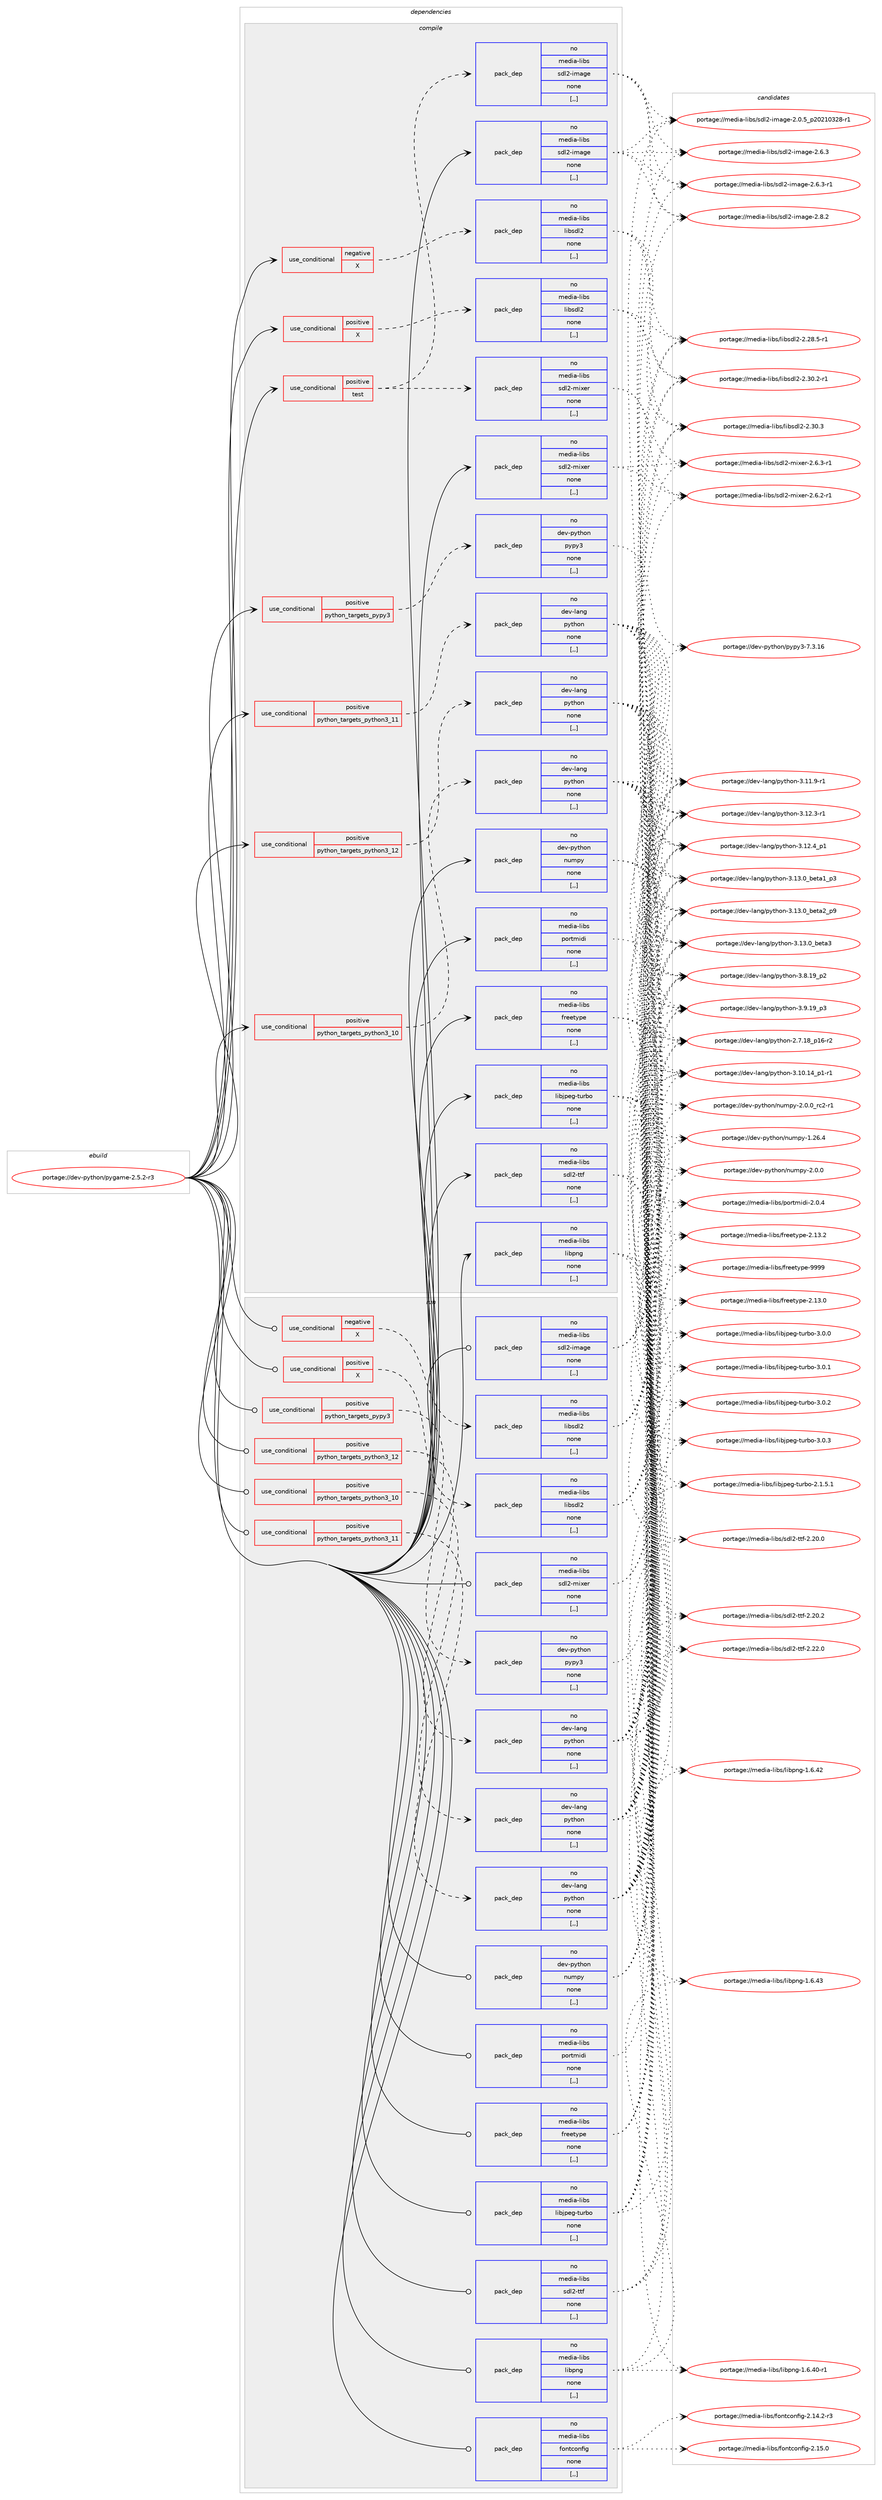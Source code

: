 digraph prolog {

# *************
# Graph options
# *************

newrank=true;
concentrate=true;
compound=true;
graph [rankdir=LR,fontname=Helvetica,fontsize=10,ranksep=1.5];#, ranksep=2.5, nodesep=0.2];
edge  [arrowhead=vee];
node  [fontname=Helvetica,fontsize=10];

# **********
# The ebuild
# **********

subgraph cluster_leftcol {
color=gray;
rank=same;
label=<<i>ebuild</i>>;
id [label="portage://dev-python/pygame-2.5.2-r3", color=red, width=4, href="../dev-python/pygame-2.5.2-r3.svg"];
}

# ****************
# The dependencies
# ****************

subgraph cluster_midcol {
color=gray;
label=<<i>dependencies</i>>;
subgraph cluster_compile {
fillcolor="#eeeeee";
style=filled;
label=<<i>compile</i>>;
subgraph cond35761 {
dependency152730 [label=<<TABLE BORDER="0" CELLBORDER="1" CELLSPACING="0" CELLPADDING="4"><TR><TD ROWSPAN="3" CELLPADDING="10">use_conditional</TD></TR><TR><TD>negative</TD></TR><TR><TD>X</TD></TR></TABLE>>, shape=none, color=red];
subgraph pack115752 {
dependency152731 [label=<<TABLE BORDER="0" CELLBORDER="1" CELLSPACING="0" CELLPADDING="4" WIDTH="220"><TR><TD ROWSPAN="6" CELLPADDING="30">pack_dep</TD></TR><TR><TD WIDTH="110">no</TD></TR><TR><TD>media-libs</TD></TR><TR><TD>libsdl2</TD></TR><TR><TD>none</TD></TR><TR><TD>[,,]</TD></TR></TABLE>>, shape=none, color=blue];
}
dependency152730:e -> dependency152731:w [weight=20,style="dashed",arrowhead="vee"];
}
id:e -> dependency152730:w [weight=20,style="solid",arrowhead="vee"];
subgraph cond35762 {
dependency152732 [label=<<TABLE BORDER="0" CELLBORDER="1" CELLSPACING="0" CELLPADDING="4"><TR><TD ROWSPAN="3" CELLPADDING="10">use_conditional</TD></TR><TR><TD>positive</TD></TR><TR><TD>X</TD></TR></TABLE>>, shape=none, color=red];
subgraph pack115753 {
dependency152733 [label=<<TABLE BORDER="0" CELLBORDER="1" CELLSPACING="0" CELLPADDING="4" WIDTH="220"><TR><TD ROWSPAN="6" CELLPADDING="30">pack_dep</TD></TR><TR><TD WIDTH="110">no</TD></TR><TR><TD>media-libs</TD></TR><TR><TD>libsdl2</TD></TR><TR><TD>none</TD></TR><TR><TD>[,,]</TD></TR></TABLE>>, shape=none, color=blue];
}
dependency152732:e -> dependency152733:w [weight=20,style="dashed",arrowhead="vee"];
}
id:e -> dependency152732:w [weight=20,style="solid",arrowhead="vee"];
subgraph cond35763 {
dependency152734 [label=<<TABLE BORDER="0" CELLBORDER="1" CELLSPACING="0" CELLPADDING="4"><TR><TD ROWSPAN="3" CELLPADDING="10">use_conditional</TD></TR><TR><TD>positive</TD></TR><TR><TD>python_targets_pypy3</TD></TR></TABLE>>, shape=none, color=red];
subgraph pack115754 {
dependency152735 [label=<<TABLE BORDER="0" CELLBORDER="1" CELLSPACING="0" CELLPADDING="4" WIDTH="220"><TR><TD ROWSPAN="6" CELLPADDING="30">pack_dep</TD></TR><TR><TD WIDTH="110">no</TD></TR><TR><TD>dev-python</TD></TR><TR><TD>pypy3</TD></TR><TR><TD>none</TD></TR><TR><TD>[,,]</TD></TR></TABLE>>, shape=none, color=blue];
}
dependency152734:e -> dependency152735:w [weight=20,style="dashed",arrowhead="vee"];
}
id:e -> dependency152734:w [weight=20,style="solid",arrowhead="vee"];
subgraph cond35764 {
dependency152736 [label=<<TABLE BORDER="0" CELLBORDER="1" CELLSPACING="0" CELLPADDING="4"><TR><TD ROWSPAN="3" CELLPADDING="10">use_conditional</TD></TR><TR><TD>positive</TD></TR><TR><TD>python_targets_python3_10</TD></TR></TABLE>>, shape=none, color=red];
subgraph pack115755 {
dependency152737 [label=<<TABLE BORDER="0" CELLBORDER="1" CELLSPACING="0" CELLPADDING="4" WIDTH="220"><TR><TD ROWSPAN="6" CELLPADDING="30">pack_dep</TD></TR><TR><TD WIDTH="110">no</TD></TR><TR><TD>dev-lang</TD></TR><TR><TD>python</TD></TR><TR><TD>none</TD></TR><TR><TD>[,,]</TD></TR></TABLE>>, shape=none, color=blue];
}
dependency152736:e -> dependency152737:w [weight=20,style="dashed",arrowhead="vee"];
}
id:e -> dependency152736:w [weight=20,style="solid",arrowhead="vee"];
subgraph cond35765 {
dependency152738 [label=<<TABLE BORDER="0" CELLBORDER="1" CELLSPACING="0" CELLPADDING="4"><TR><TD ROWSPAN="3" CELLPADDING="10">use_conditional</TD></TR><TR><TD>positive</TD></TR><TR><TD>python_targets_python3_11</TD></TR></TABLE>>, shape=none, color=red];
subgraph pack115756 {
dependency152739 [label=<<TABLE BORDER="0" CELLBORDER="1" CELLSPACING="0" CELLPADDING="4" WIDTH="220"><TR><TD ROWSPAN="6" CELLPADDING="30">pack_dep</TD></TR><TR><TD WIDTH="110">no</TD></TR><TR><TD>dev-lang</TD></TR><TR><TD>python</TD></TR><TR><TD>none</TD></TR><TR><TD>[,,]</TD></TR></TABLE>>, shape=none, color=blue];
}
dependency152738:e -> dependency152739:w [weight=20,style="dashed",arrowhead="vee"];
}
id:e -> dependency152738:w [weight=20,style="solid",arrowhead="vee"];
subgraph cond35766 {
dependency152740 [label=<<TABLE BORDER="0" CELLBORDER="1" CELLSPACING="0" CELLPADDING="4"><TR><TD ROWSPAN="3" CELLPADDING="10">use_conditional</TD></TR><TR><TD>positive</TD></TR><TR><TD>python_targets_python3_12</TD></TR></TABLE>>, shape=none, color=red];
subgraph pack115757 {
dependency152741 [label=<<TABLE BORDER="0" CELLBORDER="1" CELLSPACING="0" CELLPADDING="4" WIDTH="220"><TR><TD ROWSPAN="6" CELLPADDING="30">pack_dep</TD></TR><TR><TD WIDTH="110">no</TD></TR><TR><TD>dev-lang</TD></TR><TR><TD>python</TD></TR><TR><TD>none</TD></TR><TR><TD>[,,]</TD></TR></TABLE>>, shape=none, color=blue];
}
dependency152740:e -> dependency152741:w [weight=20,style="dashed",arrowhead="vee"];
}
id:e -> dependency152740:w [weight=20,style="solid",arrowhead="vee"];
subgraph cond35767 {
dependency152742 [label=<<TABLE BORDER="0" CELLBORDER="1" CELLSPACING="0" CELLPADDING="4"><TR><TD ROWSPAN="3" CELLPADDING="10">use_conditional</TD></TR><TR><TD>positive</TD></TR><TR><TD>test</TD></TR></TABLE>>, shape=none, color=red];
subgraph pack115758 {
dependency152743 [label=<<TABLE BORDER="0" CELLBORDER="1" CELLSPACING="0" CELLPADDING="4" WIDTH="220"><TR><TD ROWSPAN="6" CELLPADDING="30">pack_dep</TD></TR><TR><TD WIDTH="110">no</TD></TR><TR><TD>media-libs</TD></TR><TR><TD>sdl2-image</TD></TR><TR><TD>none</TD></TR><TR><TD>[,,]</TD></TR></TABLE>>, shape=none, color=blue];
}
dependency152742:e -> dependency152743:w [weight=20,style="dashed",arrowhead="vee"];
subgraph pack115759 {
dependency152744 [label=<<TABLE BORDER="0" CELLBORDER="1" CELLSPACING="0" CELLPADDING="4" WIDTH="220"><TR><TD ROWSPAN="6" CELLPADDING="30">pack_dep</TD></TR><TR><TD WIDTH="110">no</TD></TR><TR><TD>media-libs</TD></TR><TR><TD>sdl2-mixer</TD></TR><TR><TD>none</TD></TR><TR><TD>[,,]</TD></TR></TABLE>>, shape=none, color=blue];
}
dependency152742:e -> dependency152744:w [weight=20,style="dashed",arrowhead="vee"];
}
id:e -> dependency152742:w [weight=20,style="solid",arrowhead="vee"];
subgraph pack115760 {
dependency152745 [label=<<TABLE BORDER="0" CELLBORDER="1" CELLSPACING="0" CELLPADDING="4" WIDTH="220"><TR><TD ROWSPAN="6" CELLPADDING="30">pack_dep</TD></TR><TR><TD WIDTH="110">no</TD></TR><TR><TD>dev-python</TD></TR><TR><TD>numpy</TD></TR><TR><TD>none</TD></TR><TR><TD>[,,]</TD></TR></TABLE>>, shape=none, color=blue];
}
id:e -> dependency152745:w [weight=20,style="solid",arrowhead="vee"];
subgraph pack115761 {
dependency152746 [label=<<TABLE BORDER="0" CELLBORDER="1" CELLSPACING="0" CELLPADDING="4" WIDTH="220"><TR><TD ROWSPAN="6" CELLPADDING="30">pack_dep</TD></TR><TR><TD WIDTH="110">no</TD></TR><TR><TD>media-libs</TD></TR><TR><TD>freetype</TD></TR><TR><TD>none</TD></TR><TR><TD>[,,]</TD></TR></TABLE>>, shape=none, color=blue];
}
id:e -> dependency152746:w [weight=20,style="solid",arrowhead="vee"];
subgraph pack115762 {
dependency152747 [label=<<TABLE BORDER="0" CELLBORDER="1" CELLSPACING="0" CELLPADDING="4" WIDTH="220"><TR><TD ROWSPAN="6" CELLPADDING="30">pack_dep</TD></TR><TR><TD WIDTH="110">no</TD></TR><TR><TD>media-libs</TD></TR><TR><TD>libjpeg-turbo</TD></TR><TR><TD>none</TD></TR><TR><TD>[,,]</TD></TR></TABLE>>, shape=none, color=blue];
}
id:e -> dependency152747:w [weight=20,style="solid",arrowhead="vee"];
subgraph pack115763 {
dependency152748 [label=<<TABLE BORDER="0" CELLBORDER="1" CELLSPACING="0" CELLPADDING="4" WIDTH="220"><TR><TD ROWSPAN="6" CELLPADDING="30">pack_dep</TD></TR><TR><TD WIDTH="110">no</TD></TR><TR><TD>media-libs</TD></TR><TR><TD>libpng</TD></TR><TR><TD>none</TD></TR><TR><TD>[,,]</TD></TR></TABLE>>, shape=none, color=blue];
}
id:e -> dependency152748:w [weight=20,style="solid",arrowhead="vee"];
subgraph pack115764 {
dependency152749 [label=<<TABLE BORDER="0" CELLBORDER="1" CELLSPACING="0" CELLPADDING="4" WIDTH="220"><TR><TD ROWSPAN="6" CELLPADDING="30">pack_dep</TD></TR><TR><TD WIDTH="110">no</TD></TR><TR><TD>media-libs</TD></TR><TR><TD>portmidi</TD></TR><TR><TD>none</TD></TR><TR><TD>[,,]</TD></TR></TABLE>>, shape=none, color=blue];
}
id:e -> dependency152749:w [weight=20,style="solid",arrowhead="vee"];
subgraph pack115765 {
dependency152750 [label=<<TABLE BORDER="0" CELLBORDER="1" CELLSPACING="0" CELLPADDING="4" WIDTH="220"><TR><TD ROWSPAN="6" CELLPADDING="30">pack_dep</TD></TR><TR><TD WIDTH="110">no</TD></TR><TR><TD>media-libs</TD></TR><TR><TD>sdl2-image</TD></TR><TR><TD>none</TD></TR><TR><TD>[,,]</TD></TR></TABLE>>, shape=none, color=blue];
}
id:e -> dependency152750:w [weight=20,style="solid",arrowhead="vee"];
subgraph pack115766 {
dependency152751 [label=<<TABLE BORDER="0" CELLBORDER="1" CELLSPACING="0" CELLPADDING="4" WIDTH="220"><TR><TD ROWSPAN="6" CELLPADDING="30">pack_dep</TD></TR><TR><TD WIDTH="110">no</TD></TR><TR><TD>media-libs</TD></TR><TR><TD>sdl2-mixer</TD></TR><TR><TD>none</TD></TR><TR><TD>[,,]</TD></TR></TABLE>>, shape=none, color=blue];
}
id:e -> dependency152751:w [weight=20,style="solid",arrowhead="vee"];
subgraph pack115767 {
dependency152752 [label=<<TABLE BORDER="0" CELLBORDER="1" CELLSPACING="0" CELLPADDING="4" WIDTH="220"><TR><TD ROWSPAN="6" CELLPADDING="30">pack_dep</TD></TR><TR><TD WIDTH="110">no</TD></TR><TR><TD>media-libs</TD></TR><TR><TD>sdl2-ttf</TD></TR><TR><TD>none</TD></TR><TR><TD>[,,]</TD></TR></TABLE>>, shape=none, color=blue];
}
id:e -> dependency152752:w [weight=20,style="solid",arrowhead="vee"];
}
subgraph cluster_compileandrun {
fillcolor="#eeeeee";
style=filled;
label=<<i>compile and run</i>>;
}
subgraph cluster_run {
fillcolor="#eeeeee";
style=filled;
label=<<i>run</i>>;
subgraph cond35768 {
dependency152753 [label=<<TABLE BORDER="0" CELLBORDER="1" CELLSPACING="0" CELLPADDING="4"><TR><TD ROWSPAN="3" CELLPADDING="10">use_conditional</TD></TR><TR><TD>negative</TD></TR><TR><TD>X</TD></TR></TABLE>>, shape=none, color=red];
subgraph pack115768 {
dependency152754 [label=<<TABLE BORDER="0" CELLBORDER="1" CELLSPACING="0" CELLPADDING="4" WIDTH="220"><TR><TD ROWSPAN="6" CELLPADDING="30">pack_dep</TD></TR><TR><TD WIDTH="110">no</TD></TR><TR><TD>media-libs</TD></TR><TR><TD>libsdl2</TD></TR><TR><TD>none</TD></TR><TR><TD>[,,]</TD></TR></TABLE>>, shape=none, color=blue];
}
dependency152753:e -> dependency152754:w [weight=20,style="dashed",arrowhead="vee"];
}
id:e -> dependency152753:w [weight=20,style="solid",arrowhead="odot"];
subgraph cond35769 {
dependency152755 [label=<<TABLE BORDER="0" CELLBORDER="1" CELLSPACING="0" CELLPADDING="4"><TR><TD ROWSPAN="3" CELLPADDING="10">use_conditional</TD></TR><TR><TD>positive</TD></TR><TR><TD>X</TD></TR></TABLE>>, shape=none, color=red];
subgraph pack115769 {
dependency152756 [label=<<TABLE BORDER="0" CELLBORDER="1" CELLSPACING="0" CELLPADDING="4" WIDTH="220"><TR><TD ROWSPAN="6" CELLPADDING="30">pack_dep</TD></TR><TR><TD WIDTH="110">no</TD></TR><TR><TD>media-libs</TD></TR><TR><TD>libsdl2</TD></TR><TR><TD>none</TD></TR><TR><TD>[,,]</TD></TR></TABLE>>, shape=none, color=blue];
}
dependency152755:e -> dependency152756:w [weight=20,style="dashed",arrowhead="vee"];
}
id:e -> dependency152755:w [weight=20,style="solid",arrowhead="odot"];
subgraph cond35770 {
dependency152757 [label=<<TABLE BORDER="0" CELLBORDER="1" CELLSPACING="0" CELLPADDING="4"><TR><TD ROWSPAN="3" CELLPADDING="10">use_conditional</TD></TR><TR><TD>positive</TD></TR><TR><TD>python_targets_pypy3</TD></TR></TABLE>>, shape=none, color=red];
subgraph pack115770 {
dependency152758 [label=<<TABLE BORDER="0" CELLBORDER="1" CELLSPACING="0" CELLPADDING="4" WIDTH="220"><TR><TD ROWSPAN="6" CELLPADDING="30">pack_dep</TD></TR><TR><TD WIDTH="110">no</TD></TR><TR><TD>dev-python</TD></TR><TR><TD>pypy3</TD></TR><TR><TD>none</TD></TR><TR><TD>[,,]</TD></TR></TABLE>>, shape=none, color=blue];
}
dependency152757:e -> dependency152758:w [weight=20,style="dashed",arrowhead="vee"];
}
id:e -> dependency152757:w [weight=20,style="solid",arrowhead="odot"];
subgraph cond35771 {
dependency152759 [label=<<TABLE BORDER="0" CELLBORDER="1" CELLSPACING="0" CELLPADDING="4"><TR><TD ROWSPAN="3" CELLPADDING="10">use_conditional</TD></TR><TR><TD>positive</TD></TR><TR><TD>python_targets_python3_10</TD></TR></TABLE>>, shape=none, color=red];
subgraph pack115771 {
dependency152760 [label=<<TABLE BORDER="0" CELLBORDER="1" CELLSPACING="0" CELLPADDING="4" WIDTH="220"><TR><TD ROWSPAN="6" CELLPADDING="30">pack_dep</TD></TR><TR><TD WIDTH="110">no</TD></TR><TR><TD>dev-lang</TD></TR><TR><TD>python</TD></TR><TR><TD>none</TD></TR><TR><TD>[,,]</TD></TR></TABLE>>, shape=none, color=blue];
}
dependency152759:e -> dependency152760:w [weight=20,style="dashed",arrowhead="vee"];
}
id:e -> dependency152759:w [weight=20,style="solid",arrowhead="odot"];
subgraph cond35772 {
dependency152761 [label=<<TABLE BORDER="0" CELLBORDER="1" CELLSPACING="0" CELLPADDING="4"><TR><TD ROWSPAN="3" CELLPADDING="10">use_conditional</TD></TR><TR><TD>positive</TD></TR><TR><TD>python_targets_python3_11</TD></TR></TABLE>>, shape=none, color=red];
subgraph pack115772 {
dependency152762 [label=<<TABLE BORDER="0" CELLBORDER="1" CELLSPACING="0" CELLPADDING="4" WIDTH="220"><TR><TD ROWSPAN="6" CELLPADDING="30">pack_dep</TD></TR><TR><TD WIDTH="110">no</TD></TR><TR><TD>dev-lang</TD></TR><TR><TD>python</TD></TR><TR><TD>none</TD></TR><TR><TD>[,,]</TD></TR></TABLE>>, shape=none, color=blue];
}
dependency152761:e -> dependency152762:w [weight=20,style="dashed",arrowhead="vee"];
}
id:e -> dependency152761:w [weight=20,style="solid",arrowhead="odot"];
subgraph cond35773 {
dependency152763 [label=<<TABLE BORDER="0" CELLBORDER="1" CELLSPACING="0" CELLPADDING="4"><TR><TD ROWSPAN="3" CELLPADDING="10">use_conditional</TD></TR><TR><TD>positive</TD></TR><TR><TD>python_targets_python3_12</TD></TR></TABLE>>, shape=none, color=red];
subgraph pack115773 {
dependency152764 [label=<<TABLE BORDER="0" CELLBORDER="1" CELLSPACING="0" CELLPADDING="4" WIDTH="220"><TR><TD ROWSPAN="6" CELLPADDING="30">pack_dep</TD></TR><TR><TD WIDTH="110">no</TD></TR><TR><TD>dev-lang</TD></TR><TR><TD>python</TD></TR><TR><TD>none</TD></TR><TR><TD>[,,]</TD></TR></TABLE>>, shape=none, color=blue];
}
dependency152763:e -> dependency152764:w [weight=20,style="dashed",arrowhead="vee"];
}
id:e -> dependency152763:w [weight=20,style="solid",arrowhead="odot"];
subgraph pack115774 {
dependency152765 [label=<<TABLE BORDER="0" CELLBORDER="1" CELLSPACING="0" CELLPADDING="4" WIDTH="220"><TR><TD ROWSPAN="6" CELLPADDING="30">pack_dep</TD></TR><TR><TD WIDTH="110">no</TD></TR><TR><TD>dev-python</TD></TR><TR><TD>numpy</TD></TR><TR><TD>none</TD></TR><TR><TD>[,,]</TD></TR></TABLE>>, shape=none, color=blue];
}
id:e -> dependency152765:w [weight=20,style="solid",arrowhead="odot"];
subgraph pack115775 {
dependency152766 [label=<<TABLE BORDER="0" CELLBORDER="1" CELLSPACING="0" CELLPADDING="4" WIDTH="220"><TR><TD ROWSPAN="6" CELLPADDING="30">pack_dep</TD></TR><TR><TD WIDTH="110">no</TD></TR><TR><TD>media-libs</TD></TR><TR><TD>fontconfig</TD></TR><TR><TD>none</TD></TR><TR><TD>[,,]</TD></TR></TABLE>>, shape=none, color=blue];
}
id:e -> dependency152766:w [weight=20,style="solid",arrowhead="odot"];
subgraph pack115776 {
dependency152767 [label=<<TABLE BORDER="0" CELLBORDER="1" CELLSPACING="0" CELLPADDING="4" WIDTH="220"><TR><TD ROWSPAN="6" CELLPADDING="30">pack_dep</TD></TR><TR><TD WIDTH="110">no</TD></TR><TR><TD>media-libs</TD></TR><TR><TD>freetype</TD></TR><TR><TD>none</TD></TR><TR><TD>[,,]</TD></TR></TABLE>>, shape=none, color=blue];
}
id:e -> dependency152767:w [weight=20,style="solid",arrowhead="odot"];
subgraph pack115777 {
dependency152768 [label=<<TABLE BORDER="0" CELLBORDER="1" CELLSPACING="0" CELLPADDING="4" WIDTH="220"><TR><TD ROWSPAN="6" CELLPADDING="30">pack_dep</TD></TR><TR><TD WIDTH="110">no</TD></TR><TR><TD>media-libs</TD></TR><TR><TD>libjpeg-turbo</TD></TR><TR><TD>none</TD></TR><TR><TD>[,,]</TD></TR></TABLE>>, shape=none, color=blue];
}
id:e -> dependency152768:w [weight=20,style="solid",arrowhead="odot"];
subgraph pack115778 {
dependency152769 [label=<<TABLE BORDER="0" CELLBORDER="1" CELLSPACING="0" CELLPADDING="4" WIDTH="220"><TR><TD ROWSPAN="6" CELLPADDING="30">pack_dep</TD></TR><TR><TD WIDTH="110">no</TD></TR><TR><TD>media-libs</TD></TR><TR><TD>libpng</TD></TR><TR><TD>none</TD></TR><TR><TD>[,,]</TD></TR></TABLE>>, shape=none, color=blue];
}
id:e -> dependency152769:w [weight=20,style="solid",arrowhead="odot"];
subgraph pack115779 {
dependency152770 [label=<<TABLE BORDER="0" CELLBORDER="1" CELLSPACING="0" CELLPADDING="4" WIDTH="220"><TR><TD ROWSPAN="6" CELLPADDING="30">pack_dep</TD></TR><TR><TD WIDTH="110">no</TD></TR><TR><TD>media-libs</TD></TR><TR><TD>portmidi</TD></TR><TR><TD>none</TD></TR><TR><TD>[,,]</TD></TR></TABLE>>, shape=none, color=blue];
}
id:e -> dependency152770:w [weight=20,style="solid",arrowhead="odot"];
subgraph pack115780 {
dependency152771 [label=<<TABLE BORDER="0" CELLBORDER="1" CELLSPACING="0" CELLPADDING="4" WIDTH="220"><TR><TD ROWSPAN="6" CELLPADDING="30">pack_dep</TD></TR><TR><TD WIDTH="110">no</TD></TR><TR><TD>media-libs</TD></TR><TR><TD>sdl2-image</TD></TR><TR><TD>none</TD></TR><TR><TD>[,,]</TD></TR></TABLE>>, shape=none, color=blue];
}
id:e -> dependency152771:w [weight=20,style="solid",arrowhead="odot"];
subgraph pack115781 {
dependency152772 [label=<<TABLE BORDER="0" CELLBORDER="1" CELLSPACING="0" CELLPADDING="4" WIDTH="220"><TR><TD ROWSPAN="6" CELLPADDING="30">pack_dep</TD></TR><TR><TD WIDTH="110">no</TD></TR><TR><TD>media-libs</TD></TR><TR><TD>sdl2-mixer</TD></TR><TR><TD>none</TD></TR><TR><TD>[,,]</TD></TR></TABLE>>, shape=none, color=blue];
}
id:e -> dependency152772:w [weight=20,style="solid",arrowhead="odot"];
subgraph pack115782 {
dependency152773 [label=<<TABLE BORDER="0" CELLBORDER="1" CELLSPACING="0" CELLPADDING="4" WIDTH="220"><TR><TD ROWSPAN="6" CELLPADDING="30">pack_dep</TD></TR><TR><TD WIDTH="110">no</TD></TR><TR><TD>media-libs</TD></TR><TR><TD>sdl2-ttf</TD></TR><TR><TD>none</TD></TR><TR><TD>[,,]</TD></TR></TABLE>>, shape=none, color=blue];
}
id:e -> dependency152773:w [weight=20,style="solid",arrowhead="odot"];
}
}

# **************
# The candidates
# **************

subgraph cluster_choices {
rank=same;
color=gray;
label=<<i>candidates</i>>;

subgraph choice115752 {
color=black;
nodesep=1;
choice109101100105974510810598115471081059811510010850455046505646534511449 [label="portage://media-libs/libsdl2-2.28.5-r1", color=red, width=4,href="../media-libs/libsdl2-2.28.5-r1.svg"];
choice109101100105974510810598115471081059811510010850455046514846504511449 [label="portage://media-libs/libsdl2-2.30.2-r1", color=red, width=4,href="../media-libs/libsdl2-2.30.2-r1.svg"];
choice10910110010597451081059811547108105981151001085045504651484651 [label="portage://media-libs/libsdl2-2.30.3", color=red, width=4,href="../media-libs/libsdl2-2.30.3.svg"];
dependency152731:e -> choice109101100105974510810598115471081059811510010850455046505646534511449:w [style=dotted,weight="100"];
dependency152731:e -> choice109101100105974510810598115471081059811510010850455046514846504511449:w [style=dotted,weight="100"];
dependency152731:e -> choice10910110010597451081059811547108105981151001085045504651484651:w [style=dotted,weight="100"];
}
subgraph choice115753 {
color=black;
nodesep=1;
choice109101100105974510810598115471081059811510010850455046505646534511449 [label="portage://media-libs/libsdl2-2.28.5-r1", color=red, width=4,href="../media-libs/libsdl2-2.28.5-r1.svg"];
choice109101100105974510810598115471081059811510010850455046514846504511449 [label="portage://media-libs/libsdl2-2.30.2-r1", color=red, width=4,href="../media-libs/libsdl2-2.30.2-r1.svg"];
choice10910110010597451081059811547108105981151001085045504651484651 [label="portage://media-libs/libsdl2-2.30.3", color=red, width=4,href="../media-libs/libsdl2-2.30.3.svg"];
dependency152733:e -> choice109101100105974510810598115471081059811510010850455046505646534511449:w [style=dotted,weight="100"];
dependency152733:e -> choice109101100105974510810598115471081059811510010850455046514846504511449:w [style=dotted,weight="100"];
dependency152733:e -> choice10910110010597451081059811547108105981151001085045504651484651:w [style=dotted,weight="100"];
}
subgraph choice115754 {
color=black;
nodesep=1;
choice10010111845112121116104111110471121211121215145554651464954 [label="portage://dev-python/pypy3-7.3.16", color=red, width=4,href="../dev-python/pypy3-7.3.16.svg"];
dependency152735:e -> choice10010111845112121116104111110471121211121215145554651464954:w [style=dotted,weight="100"];
}
subgraph choice115755 {
color=black;
nodesep=1;
choice100101118451089711010347112121116104111110455046554649569511249544511450 [label="portage://dev-lang/python-2.7.18_p16-r2", color=red, width=4,href="../dev-lang/python-2.7.18_p16-r2.svg"];
choice100101118451089711010347112121116104111110455146494846495295112494511449 [label="portage://dev-lang/python-3.10.14_p1-r1", color=red, width=4,href="../dev-lang/python-3.10.14_p1-r1.svg"];
choice100101118451089711010347112121116104111110455146494946574511449 [label="portage://dev-lang/python-3.11.9-r1", color=red, width=4,href="../dev-lang/python-3.11.9-r1.svg"];
choice100101118451089711010347112121116104111110455146495046514511449 [label="portage://dev-lang/python-3.12.3-r1", color=red, width=4,href="../dev-lang/python-3.12.3-r1.svg"];
choice100101118451089711010347112121116104111110455146495046529511249 [label="portage://dev-lang/python-3.12.4_p1", color=red, width=4,href="../dev-lang/python-3.12.4_p1.svg"];
choice10010111845108971101034711212111610411111045514649514648959810111697499511251 [label="portage://dev-lang/python-3.13.0_beta1_p3", color=red, width=4,href="../dev-lang/python-3.13.0_beta1_p3.svg"];
choice10010111845108971101034711212111610411111045514649514648959810111697509511257 [label="portage://dev-lang/python-3.13.0_beta2_p9", color=red, width=4,href="../dev-lang/python-3.13.0_beta2_p9.svg"];
choice1001011184510897110103471121211161041111104551464951464895981011169751 [label="portage://dev-lang/python-3.13.0_beta3", color=red, width=4,href="../dev-lang/python-3.13.0_beta3.svg"];
choice100101118451089711010347112121116104111110455146564649579511250 [label="portage://dev-lang/python-3.8.19_p2", color=red, width=4,href="../dev-lang/python-3.8.19_p2.svg"];
choice100101118451089711010347112121116104111110455146574649579511251 [label="portage://dev-lang/python-3.9.19_p3", color=red, width=4,href="../dev-lang/python-3.9.19_p3.svg"];
dependency152737:e -> choice100101118451089711010347112121116104111110455046554649569511249544511450:w [style=dotted,weight="100"];
dependency152737:e -> choice100101118451089711010347112121116104111110455146494846495295112494511449:w [style=dotted,weight="100"];
dependency152737:e -> choice100101118451089711010347112121116104111110455146494946574511449:w [style=dotted,weight="100"];
dependency152737:e -> choice100101118451089711010347112121116104111110455146495046514511449:w [style=dotted,weight="100"];
dependency152737:e -> choice100101118451089711010347112121116104111110455146495046529511249:w [style=dotted,weight="100"];
dependency152737:e -> choice10010111845108971101034711212111610411111045514649514648959810111697499511251:w [style=dotted,weight="100"];
dependency152737:e -> choice10010111845108971101034711212111610411111045514649514648959810111697509511257:w [style=dotted,weight="100"];
dependency152737:e -> choice1001011184510897110103471121211161041111104551464951464895981011169751:w [style=dotted,weight="100"];
dependency152737:e -> choice100101118451089711010347112121116104111110455146564649579511250:w [style=dotted,weight="100"];
dependency152737:e -> choice100101118451089711010347112121116104111110455146574649579511251:w [style=dotted,weight="100"];
}
subgraph choice115756 {
color=black;
nodesep=1;
choice100101118451089711010347112121116104111110455046554649569511249544511450 [label="portage://dev-lang/python-2.7.18_p16-r2", color=red, width=4,href="../dev-lang/python-2.7.18_p16-r2.svg"];
choice100101118451089711010347112121116104111110455146494846495295112494511449 [label="portage://dev-lang/python-3.10.14_p1-r1", color=red, width=4,href="../dev-lang/python-3.10.14_p1-r1.svg"];
choice100101118451089711010347112121116104111110455146494946574511449 [label="portage://dev-lang/python-3.11.9-r1", color=red, width=4,href="../dev-lang/python-3.11.9-r1.svg"];
choice100101118451089711010347112121116104111110455146495046514511449 [label="portage://dev-lang/python-3.12.3-r1", color=red, width=4,href="../dev-lang/python-3.12.3-r1.svg"];
choice100101118451089711010347112121116104111110455146495046529511249 [label="portage://dev-lang/python-3.12.4_p1", color=red, width=4,href="../dev-lang/python-3.12.4_p1.svg"];
choice10010111845108971101034711212111610411111045514649514648959810111697499511251 [label="portage://dev-lang/python-3.13.0_beta1_p3", color=red, width=4,href="../dev-lang/python-3.13.0_beta1_p3.svg"];
choice10010111845108971101034711212111610411111045514649514648959810111697509511257 [label="portage://dev-lang/python-3.13.0_beta2_p9", color=red, width=4,href="../dev-lang/python-3.13.0_beta2_p9.svg"];
choice1001011184510897110103471121211161041111104551464951464895981011169751 [label="portage://dev-lang/python-3.13.0_beta3", color=red, width=4,href="../dev-lang/python-3.13.0_beta3.svg"];
choice100101118451089711010347112121116104111110455146564649579511250 [label="portage://dev-lang/python-3.8.19_p2", color=red, width=4,href="../dev-lang/python-3.8.19_p2.svg"];
choice100101118451089711010347112121116104111110455146574649579511251 [label="portage://dev-lang/python-3.9.19_p3", color=red, width=4,href="../dev-lang/python-3.9.19_p3.svg"];
dependency152739:e -> choice100101118451089711010347112121116104111110455046554649569511249544511450:w [style=dotted,weight="100"];
dependency152739:e -> choice100101118451089711010347112121116104111110455146494846495295112494511449:w [style=dotted,weight="100"];
dependency152739:e -> choice100101118451089711010347112121116104111110455146494946574511449:w [style=dotted,weight="100"];
dependency152739:e -> choice100101118451089711010347112121116104111110455146495046514511449:w [style=dotted,weight="100"];
dependency152739:e -> choice100101118451089711010347112121116104111110455146495046529511249:w [style=dotted,weight="100"];
dependency152739:e -> choice10010111845108971101034711212111610411111045514649514648959810111697499511251:w [style=dotted,weight="100"];
dependency152739:e -> choice10010111845108971101034711212111610411111045514649514648959810111697509511257:w [style=dotted,weight="100"];
dependency152739:e -> choice1001011184510897110103471121211161041111104551464951464895981011169751:w [style=dotted,weight="100"];
dependency152739:e -> choice100101118451089711010347112121116104111110455146564649579511250:w [style=dotted,weight="100"];
dependency152739:e -> choice100101118451089711010347112121116104111110455146574649579511251:w [style=dotted,weight="100"];
}
subgraph choice115757 {
color=black;
nodesep=1;
choice100101118451089711010347112121116104111110455046554649569511249544511450 [label="portage://dev-lang/python-2.7.18_p16-r2", color=red, width=4,href="../dev-lang/python-2.7.18_p16-r2.svg"];
choice100101118451089711010347112121116104111110455146494846495295112494511449 [label="portage://dev-lang/python-3.10.14_p1-r1", color=red, width=4,href="../dev-lang/python-3.10.14_p1-r1.svg"];
choice100101118451089711010347112121116104111110455146494946574511449 [label="portage://dev-lang/python-3.11.9-r1", color=red, width=4,href="../dev-lang/python-3.11.9-r1.svg"];
choice100101118451089711010347112121116104111110455146495046514511449 [label="portage://dev-lang/python-3.12.3-r1", color=red, width=4,href="../dev-lang/python-3.12.3-r1.svg"];
choice100101118451089711010347112121116104111110455146495046529511249 [label="portage://dev-lang/python-3.12.4_p1", color=red, width=4,href="../dev-lang/python-3.12.4_p1.svg"];
choice10010111845108971101034711212111610411111045514649514648959810111697499511251 [label="portage://dev-lang/python-3.13.0_beta1_p3", color=red, width=4,href="../dev-lang/python-3.13.0_beta1_p3.svg"];
choice10010111845108971101034711212111610411111045514649514648959810111697509511257 [label="portage://dev-lang/python-3.13.0_beta2_p9", color=red, width=4,href="../dev-lang/python-3.13.0_beta2_p9.svg"];
choice1001011184510897110103471121211161041111104551464951464895981011169751 [label="portage://dev-lang/python-3.13.0_beta3", color=red, width=4,href="../dev-lang/python-3.13.0_beta3.svg"];
choice100101118451089711010347112121116104111110455146564649579511250 [label="portage://dev-lang/python-3.8.19_p2", color=red, width=4,href="../dev-lang/python-3.8.19_p2.svg"];
choice100101118451089711010347112121116104111110455146574649579511251 [label="portage://dev-lang/python-3.9.19_p3", color=red, width=4,href="../dev-lang/python-3.9.19_p3.svg"];
dependency152741:e -> choice100101118451089711010347112121116104111110455046554649569511249544511450:w [style=dotted,weight="100"];
dependency152741:e -> choice100101118451089711010347112121116104111110455146494846495295112494511449:w [style=dotted,weight="100"];
dependency152741:e -> choice100101118451089711010347112121116104111110455146494946574511449:w [style=dotted,weight="100"];
dependency152741:e -> choice100101118451089711010347112121116104111110455146495046514511449:w [style=dotted,weight="100"];
dependency152741:e -> choice100101118451089711010347112121116104111110455146495046529511249:w [style=dotted,weight="100"];
dependency152741:e -> choice10010111845108971101034711212111610411111045514649514648959810111697499511251:w [style=dotted,weight="100"];
dependency152741:e -> choice10010111845108971101034711212111610411111045514649514648959810111697509511257:w [style=dotted,weight="100"];
dependency152741:e -> choice1001011184510897110103471121211161041111104551464951464895981011169751:w [style=dotted,weight="100"];
dependency152741:e -> choice100101118451089711010347112121116104111110455146564649579511250:w [style=dotted,weight="100"];
dependency152741:e -> choice100101118451089711010347112121116104111110455146574649579511251:w [style=dotted,weight="100"];
}
subgraph choice115758 {
color=black;
nodesep=1;
choice109101100105974510810598115471151001085045105109971031014550464846539511250485049485150564511449 [label="portage://media-libs/sdl2-image-2.0.5_p20210328-r1", color=red, width=4,href="../media-libs/sdl2-image-2.0.5_p20210328-r1.svg"];
choice10910110010597451081059811547115100108504510510997103101455046544651 [label="portage://media-libs/sdl2-image-2.6.3", color=red, width=4,href="../media-libs/sdl2-image-2.6.3.svg"];
choice109101100105974510810598115471151001085045105109971031014550465446514511449 [label="portage://media-libs/sdl2-image-2.6.3-r1", color=red, width=4,href="../media-libs/sdl2-image-2.6.3-r1.svg"];
choice10910110010597451081059811547115100108504510510997103101455046564650 [label="portage://media-libs/sdl2-image-2.8.2", color=red, width=4,href="../media-libs/sdl2-image-2.8.2.svg"];
dependency152743:e -> choice109101100105974510810598115471151001085045105109971031014550464846539511250485049485150564511449:w [style=dotted,weight="100"];
dependency152743:e -> choice10910110010597451081059811547115100108504510510997103101455046544651:w [style=dotted,weight="100"];
dependency152743:e -> choice109101100105974510810598115471151001085045105109971031014550465446514511449:w [style=dotted,weight="100"];
dependency152743:e -> choice10910110010597451081059811547115100108504510510997103101455046564650:w [style=dotted,weight="100"];
}
subgraph choice115759 {
color=black;
nodesep=1;
choice1091011001059745108105981154711510010850451091051201011144550465446504511449 [label="portage://media-libs/sdl2-mixer-2.6.2-r1", color=red, width=4,href="../media-libs/sdl2-mixer-2.6.2-r1.svg"];
choice1091011001059745108105981154711510010850451091051201011144550465446514511449 [label="portage://media-libs/sdl2-mixer-2.6.3-r1", color=red, width=4,href="../media-libs/sdl2-mixer-2.6.3-r1.svg"];
dependency152744:e -> choice1091011001059745108105981154711510010850451091051201011144550465446504511449:w [style=dotted,weight="100"];
dependency152744:e -> choice1091011001059745108105981154711510010850451091051201011144550465446514511449:w [style=dotted,weight="100"];
}
subgraph choice115760 {
color=black;
nodesep=1;
choice100101118451121211161041111104711011710911212145494650544652 [label="portage://dev-python/numpy-1.26.4", color=red, width=4,href="../dev-python/numpy-1.26.4.svg"];
choice1001011184511212111610411111047110117109112121455046484648 [label="portage://dev-python/numpy-2.0.0", color=red, width=4,href="../dev-python/numpy-2.0.0.svg"];
choice10010111845112121116104111110471101171091121214550464846489511499504511449 [label="portage://dev-python/numpy-2.0.0_rc2-r1", color=red, width=4,href="../dev-python/numpy-2.0.0_rc2-r1.svg"];
dependency152745:e -> choice100101118451121211161041111104711011710911212145494650544652:w [style=dotted,weight="100"];
dependency152745:e -> choice1001011184511212111610411111047110117109112121455046484648:w [style=dotted,weight="100"];
dependency152745:e -> choice10010111845112121116104111110471101171091121214550464846489511499504511449:w [style=dotted,weight="100"];
}
subgraph choice115761 {
color=black;
nodesep=1;
choice1091011001059745108105981154710211410110111612111210145504649514648 [label="portage://media-libs/freetype-2.13.0", color=red, width=4,href="../media-libs/freetype-2.13.0.svg"];
choice1091011001059745108105981154710211410110111612111210145504649514650 [label="portage://media-libs/freetype-2.13.2", color=red, width=4,href="../media-libs/freetype-2.13.2.svg"];
choice109101100105974510810598115471021141011011161211121014557575757 [label="portage://media-libs/freetype-9999", color=red, width=4,href="../media-libs/freetype-9999.svg"];
dependency152746:e -> choice1091011001059745108105981154710211410110111612111210145504649514648:w [style=dotted,weight="100"];
dependency152746:e -> choice1091011001059745108105981154710211410110111612111210145504649514650:w [style=dotted,weight="100"];
dependency152746:e -> choice109101100105974510810598115471021141011011161211121014557575757:w [style=dotted,weight="100"];
}
subgraph choice115762 {
color=black;
nodesep=1;
choice109101100105974510810598115471081059810611210110345116117114981114550464946534649 [label="portage://media-libs/libjpeg-turbo-2.1.5.1", color=red, width=4,href="../media-libs/libjpeg-turbo-2.1.5.1.svg"];
choice10910110010597451081059811547108105981061121011034511611711498111455146484648 [label="portage://media-libs/libjpeg-turbo-3.0.0", color=red, width=4,href="../media-libs/libjpeg-turbo-3.0.0.svg"];
choice10910110010597451081059811547108105981061121011034511611711498111455146484649 [label="portage://media-libs/libjpeg-turbo-3.0.1", color=red, width=4,href="../media-libs/libjpeg-turbo-3.0.1.svg"];
choice10910110010597451081059811547108105981061121011034511611711498111455146484650 [label="portage://media-libs/libjpeg-turbo-3.0.2", color=red, width=4,href="../media-libs/libjpeg-turbo-3.0.2.svg"];
choice10910110010597451081059811547108105981061121011034511611711498111455146484651 [label="portage://media-libs/libjpeg-turbo-3.0.3", color=red, width=4,href="../media-libs/libjpeg-turbo-3.0.3.svg"];
dependency152747:e -> choice109101100105974510810598115471081059810611210110345116117114981114550464946534649:w [style=dotted,weight="100"];
dependency152747:e -> choice10910110010597451081059811547108105981061121011034511611711498111455146484648:w [style=dotted,weight="100"];
dependency152747:e -> choice10910110010597451081059811547108105981061121011034511611711498111455146484649:w [style=dotted,weight="100"];
dependency152747:e -> choice10910110010597451081059811547108105981061121011034511611711498111455146484650:w [style=dotted,weight="100"];
dependency152747:e -> choice10910110010597451081059811547108105981061121011034511611711498111455146484651:w [style=dotted,weight="100"];
}
subgraph choice115763 {
color=black;
nodesep=1;
choice1091011001059745108105981154710810598112110103454946544652484511449 [label="portage://media-libs/libpng-1.6.40-r1", color=red, width=4,href="../media-libs/libpng-1.6.40-r1.svg"];
choice109101100105974510810598115471081059811211010345494654465250 [label="portage://media-libs/libpng-1.6.42", color=red, width=4,href="../media-libs/libpng-1.6.42.svg"];
choice109101100105974510810598115471081059811211010345494654465251 [label="portage://media-libs/libpng-1.6.43", color=red, width=4,href="../media-libs/libpng-1.6.43.svg"];
dependency152748:e -> choice1091011001059745108105981154710810598112110103454946544652484511449:w [style=dotted,weight="100"];
dependency152748:e -> choice109101100105974510810598115471081059811211010345494654465250:w [style=dotted,weight="100"];
dependency152748:e -> choice109101100105974510810598115471081059811211010345494654465251:w [style=dotted,weight="100"];
}
subgraph choice115764 {
color=black;
nodesep=1;
choice10910110010597451081059811547112111114116109105100105455046484652 [label="portage://media-libs/portmidi-2.0.4", color=red, width=4,href="../media-libs/portmidi-2.0.4.svg"];
dependency152749:e -> choice10910110010597451081059811547112111114116109105100105455046484652:w [style=dotted,weight="100"];
}
subgraph choice115765 {
color=black;
nodesep=1;
choice109101100105974510810598115471151001085045105109971031014550464846539511250485049485150564511449 [label="portage://media-libs/sdl2-image-2.0.5_p20210328-r1", color=red, width=4,href="../media-libs/sdl2-image-2.0.5_p20210328-r1.svg"];
choice10910110010597451081059811547115100108504510510997103101455046544651 [label="portage://media-libs/sdl2-image-2.6.3", color=red, width=4,href="../media-libs/sdl2-image-2.6.3.svg"];
choice109101100105974510810598115471151001085045105109971031014550465446514511449 [label="portage://media-libs/sdl2-image-2.6.3-r1", color=red, width=4,href="../media-libs/sdl2-image-2.6.3-r1.svg"];
choice10910110010597451081059811547115100108504510510997103101455046564650 [label="portage://media-libs/sdl2-image-2.8.2", color=red, width=4,href="../media-libs/sdl2-image-2.8.2.svg"];
dependency152750:e -> choice109101100105974510810598115471151001085045105109971031014550464846539511250485049485150564511449:w [style=dotted,weight="100"];
dependency152750:e -> choice10910110010597451081059811547115100108504510510997103101455046544651:w [style=dotted,weight="100"];
dependency152750:e -> choice109101100105974510810598115471151001085045105109971031014550465446514511449:w [style=dotted,weight="100"];
dependency152750:e -> choice10910110010597451081059811547115100108504510510997103101455046564650:w [style=dotted,weight="100"];
}
subgraph choice115766 {
color=black;
nodesep=1;
choice1091011001059745108105981154711510010850451091051201011144550465446504511449 [label="portage://media-libs/sdl2-mixer-2.6.2-r1", color=red, width=4,href="../media-libs/sdl2-mixer-2.6.2-r1.svg"];
choice1091011001059745108105981154711510010850451091051201011144550465446514511449 [label="portage://media-libs/sdl2-mixer-2.6.3-r1", color=red, width=4,href="../media-libs/sdl2-mixer-2.6.3-r1.svg"];
dependency152751:e -> choice1091011001059745108105981154711510010850451091051201011144550465446504511449:w [style=dotted,weight="100"];
dependency152751:e -> choice1091011001059745108105981154711510010850451091051201011144550465446514511449:w [style=dotted,weight="100"];
}
subgraph choice115767 {
color=black;
nodesep=1;
choice10910110010597451081059811547115100108504511611610245504650484648 [label="portage://media-libs/sdl2-ttf-2.20.0", color=red, width=4,href="../media-libs/sdl2-ttf-2.20.0.svg"];
choice10910110010597451081059811547115100108504511611610245504650484650 [label="portage://media-libs/sdl2-ttf-2.20.2", color=red, width=4,href="../media-libs/sdl2-ttf-2.20.2.svg"];
choice10910110010597451081059811547115100108504511611610245504650504648 [label="portage://media-libs/sdl2-ttf-2.22.0", color=red, width=4,href="../media-libs/sdl2-ttf-2.22.0.svg"];
dependency152752:e -> choice10910110010597451081059811547115100108504511611610245504650484648:w [style=dotted,weight="100"];
dependency152752:e -> choice10910110010597451081059811547115100108504511611610245504650484650:w [style=dotted,weight="100"];
dependency152752:e -> choice10910110010597451081059811547115100108504511611610245504650504648:w [style=dotted,weight="100"];
}
subgraph choice115768 {
color=black;
nodesep=1;
choice109101100105974510810598115471081059811510010850455046505646534511449 [label="portage://media-libs/libsdl2-2.28.5-r1", color=red, width=4,href="../media-libs/libsdl2-2.28.5-r1.svg"];
choice109101100105974510810598115471081059811510010850455046514846504511449 [label="portage://media-libs/libsdl2-2.30.2-r1", color=red, width=4,href="../media-libs/libsdl2-2.30.2-r1.svg"];
choice10910110010597451081059811547108105981151001085045504651484651 [label="portage://media-libs/libsdl2-2.30.3", color=red, width=4,href="../media-libs/libsdl2-2.30.3.svg"];
dependency152754:e -> choice109101100105974510810598115471081059811510010850455046505646534511449:w [style=dotted,weight="100"];
dependency152754:e -> choice109101100105974510810598115471081059811510010850455046514846504511449:w [style=dotted,weight="100"];
dependency152754:e -> choice10910110010597451081059811547108105981151001085045504651484651:w [style=dotted,weight="100"];
}
subgraph choice115769 {
color=black;
nodesep=1;
choice109101100105974510810598115471081059811510010850455046505646534511449 [label="portage://media-libs/libsdl2-2.28.5-r1", color=red, width=4,href="../media-libs/libsdl2-2.28.5-r1.svg"];
choice109101100105974510810598115471081059811510010850455046514846504511449 [label="portage://media-libs/libsdl2-2.30.2-r1", color=red, width=4,href="../media-libs/libsdl2-2.30.2-r1.svg"];
choice10910110010597451081059811547108105981151001085045504651484651 [label="portage://media-libs/libsdl2-2.30.3", color=red, width=4,href="../media-libs/libsdl2-2.30.3.svg"];
dependency152756:e -> choice109101100105974510810598115471081059811510010850455046505646534511449:w [style=dotted,weight="100"];
dependency152756:e -> choice109101100105974510810598115471081059811510010850455046514846504511449:w [style=dotted,weight="100"];
dependency152756:e -> choice10910110010597451081059811547108105981151001085045504651484651:w [style=dotted,weight="100"];
}
subgraph choice115770 {
color=black;
nodesep=1;
choice10010111845112121116104111110471121211121215145554651464954 [label="portage://dev-python/pypy3-7.3.16", color=red, width=4,href="../dev-python/pypy3-7.3.16.svg"];
dependency152758:e -> choice10010111845112121116104111110471121211121215145554651464954:w [style=dotted,weight="100"];
}
subgraph choice115771 {
color=black;
nodesep=1;
choice100101118451089711010347112121116104111110455046554649569511249544511450 [label="portage://dev-lang/python-2.7.18_p16-r2", color=red, width=4,href="../dev-lang/python-2.7.18_p16-r2.svg"];
choice100101118451089711010347112121116104111110455146494846495295112494511449 [label="portage://dev-lang/python-3.10.14_p1-r1", color=red, width=4,href="../dev-lang/python-3.10.14_p1-r1.svg"];
choice100101118451089711010347112121116104111110455146494946574511449 [label="portage://dev-lang/python-3.11.9-r1", color=red, width=4,href="../dev-lang/python-3.11.9-r1.svg"];
choice100101118451089711010347112121116104111110455146495046514511449 [label="portage://dev-lang/python-3.12.3-r1", color=red, width=4,href="../dev-lang/python-3.12.3-r1.svg"];
choice100101118451089711010347112121116104111110455146495046529511249 [label="portage://dev-lang/python-3.12.4_p1", color=red, width=4,href="../dev-lang/python-3.12.4_p1.svg"];
choice10010111845108971101034711212111610411111045514649514648959810111697499511251 [label="portage://dev-lang/python-3.13.0_beta1_p3", color=red, width=4,href="../dev-lang/python-3.13.0_beta1_p3.svg"];
choice10010111845108971101034711212111610411111045514649514648959810111697509511257 [label="portage://dev-lang/python-3.13.0_beta2_p9", color=red, width=4,href="../dev-lang/python-3.13.0_beta2_p9.svg"];
choice1001011184510897110103471121211161041111104551464951464895981011169751 [label="portage://dev-lang/python-3.13.0_beta3", color=red, width=4,href="../dev-lang/python-3.13.0_beta3.svg"];
choice100101118451089711010347112121116104111110455146564649579511250 [label="portage://dev-lang/python-3.8.19_p2", color=red, width=4,href="../dev-lang/python-3.8.19_p2.svg"];
choice100101118451089711010347112121116104111110455146574649579511251 [label="portage://dev-lang/python-3.9.19_p3", color=red, width=4,href="../dev-lang/python-3.9.19_p3.svg"];
dependency152760:e -> choice100101118451089711010347112121116104111110455046554649569511249544511450:w [style=dotted,weight="100"];
dependency152760:e -> choice100101118451089711010347112121116104111110455146494846495295112494511449:w [style=dotted,weight="100"];
dependency152760:e -> choice100101118451089711010347112121116104111110455146494946574511449:w [style=dotted,weight="100"];
dependency152760:e -> choice100101118451089711010347112121116104111110455146495046514511449:w [style=dotted,weight="100"];
dependency152760:e -> choice100101118451089711010347112121116104111110455146495046529511249:w [style=dotted,weight="100"];
dependency152760:e -> choice10010111845108971101034711212111610411111045514649514648959810111697499511251:w [style=dotted,weight="100"];
dependency152760:e -> choice10010111845108971101034711212111610411111045514649514648959810111697509511257:w [style=dotted,weight="100"];
dependency152760:e -> choice1001011184510897110103471121211161041111104551464951464895981011169751:w [style=dotted,weight="100"];
dependency152760:e -> choice100101118451089711010347112121116104111110455146564649579511250:w [style=dotted,weight="100"];
dependency152760:e -> choice100101118451089711010347112121116104111110455146574649579511251:w [style=dotted,weight="100"];
}
subgraph choice115772 {
color=black;
nodesep=1;
choice100101118451089711010347112121116104111110455046554649569511249544511450 [label="portage://dev-lang/python-2.7.18_p16-r2", color=red, width=4,href="../dev-lang/python-2.7.18_p16-r2.svg"];
choice100101118451089711010347112121116104111110455146494846495295112494511449 [label="portage://dev-lang/python-3.10.14_p1-r1", color=red, width=4,href="../dev-lang/python-3.10.14_p1-r1.svg"];
choice100101118451089711010347112121116104111110455146494946574511449 [label="portage://dev-lang/python-3.11.9-r1", color=red, width=4,href="../dev-lang/python-3.11.9-r1.svg"];
choice100101118451089711010347112121116104111110455146495046514511449 [label="portage://dev-lang/python-3.12.3-r1", color=red, width=4,href="../dev-lang/python-3.12.3-r1.svg"];
choice100101118451089711010347112121116104111110455146495046529511249 [label="portage://dev-lang/python-3.12.4_p1", color=red, width=4,href="../dev-lang/python-3.12.4_p1.svg"];
choice10010111845108971101034711212111610411111045514649514648959810111697499511251 [label="portage://dev-lang/python-3.13.0_beta1_p3", color=red, width=4,href="../dev-lang/python-3.13.0_beta1_p3.svg"];
choice10010111845108971101034711212111610411111045514649514648959810111697509511257 [label="portage://dev-lang/python-3.13.0_beta2_p9", color=red, width=4,href="../dev-lang/python-3.13.0_beta2_p9.svg"];
choice1001011184510897110103471121211161041111104551464951464895981011169751 [label="portage://dev-lang/python-3.13.0_beta3", color=red, width=4,href="../dev-lang/python-3.13.0_beta3.svg"];
choice100101118451089711010347112121116104111110455146564649579511250 [label="portage://dev-lang/python-3.8.19_p2", color=red, width=4,href="../dev-lang/python-3.8.19_p2.svg"];
choice100101118451089711010347112121116104111110455146574649579511251 [label="portage://dev-lang/python-3.9.19_p3", color=red, width=4,href="../dev-lang/python-3.9.19_p3.svg"];
dependency152762:e -> choice100101118451089711010347112121116104111110455046554649569511249544511450:w [style=dotted,weight="100"];
dependency152762:e -> choice100101118451089711010347112121116104111110455146494846495295112494511449:w [style=dotted,weight="100"];
dependency152762:e -> choice100101118451089711010347112121116104111110455146494946574511449:w [style=dotted,weight="100"];
dependency152762:e -> choice100101118451089711010347112121116104111110455146495046514511449:w [style=dotted,weight="100"];
dependency152762:e -> choice100101118451089711010347112121116104111110455146495046529511249:w [style=dotted,weight="100"];
dependency152762:e -> choice10010111845108971101034711212111610411111045514649514648959810111697499511251:w [style=dotted,weight="100"];
dependency152762:e -> choice10010111845108971101034711212111610411111045514649514648959810111697509511257:w [style=dotted,weight="100"];
dependency152762:e -> choice1001011184510897110103471121211161041111104551464951464895981011169751:w [style=dotted,weight="100"];
dependency152762:e -> choice100101118451089711010347112121116104111110455146564649579511250:w [style=dotted,weight="100"];
dependency152762:e -> choice100101118451089711010347112121116104111110455146574649579511251:w [style=dotted,weight="100"];
}
subgraph choice115773 {
color=black;
nodesep=1;
choice100101118451089711010347112121116104111110455046554649569511249544511450 [label="portage://dev-lang/python-2.7.18_p16-r2", color=red, width=4,href="../dev-lang/python-2.7.18_p16-r2.svg"];
choice100101118451089711010347112121116104111110455146494846495295112494511449 [label="portage://dev-lang/python-3.10.14_p1-r1", color=red, width=4,href="../dev-lang/python-3.10.14_p1-r1.svg"];
choice100101118451089711010347112121116104111110455146494946574511449 [label="portage://dev-lang/python-3.11.9-r1", color=red, width=4,href="../dev-lang/python-3.11.9-r1.svg"];
choice100101118451089711010347112121116104111110455146495046514511449 [label="portage://dev-lang/python-3.12.3-r1", color=red, width=4,href="../dev-lang/python-3.12.3-r1.svg"];
choice100101118451089711010347112121116104111110455146495046529511249 [label="portage://dev-lang/python-3.12.4_p1", color=red, width=4,href="../dev-lang/python-3.12.4_p1.svg"];
choice10010111845108971101034711212111610411111045514649514648959810111697499511251 [label="portage://dev-lang/python-3.13.0_beta1_p3", color=red, width=4,href="../dev-lang/python-3.13.0_beta1_p3.svg"];
choice10010111845108971101034711212111610411111045514649514648959810111697509511257 [label="portage://dev-lang/python-3.13.0_beta2_p9", color=red, width=4,href="../dev-lang/python-3.13.0_beta2_p9.svg"];
choice1001011184510897110103471121211161041111104551464951464895981011169751 [label="portage://dev-lang/python-3.13.0_beta3", color=red, width=4,href="../dev-lang/python-3.13.0_beta3.svg"];
choice100101118451089711010347112121116104111110455146564649579511250 [label="portage://dev-lang/python-3.8.19_p2", color=red, width=4,href="../dev-lang/python-3.8.19_p2.svg"];
choice100101118451089711010347112121116104111110455146574649579511251 [label="portage://dev-lang/python-3.9.19_p3", color=red, width=4,href="../dev-lang/python-3.9.19_p3.svg"];
dependency152764:e -> choice100101118451089711010347112121116104111110455046554649569511249544511450:w [style=dotted,weight="100"];
dependency152764:e -> choice100101118451089711010347112121116104111110455146494846495295112494511449:w [style=dotted,weight="100"];
dependency152764:e -> choice100101118451089711010347112121116104111110455146494946574511449:w [style=dotted,weight="100"];
dependency152764:e -> choice100101118451089711010347112121116104111110455146495046514511449:w [style=dotted,weight="100"];
dependency152764:e -> choice100101118451089711010347112121116104111110455146495046529511249:w [style=dotted,weight="100"];
dependency152764:e -> choice10010111845108971101034711212111610411111045514649514648959810111697499511251:w [style=dotted,weight="100"];
dependency152764:e -> choice10010111845108971101034711212111610411111045514649514648959810111697509511257:w [style=dotted,weight="100"];
dependency152764:e -> choice1001011184510897110103471121211161041111104551464951464895981011169751:w [style=dotted,weight="100"];
dependency152764:e -> choice100101118451089711010347112121116104111110455146564649579511250:w [style=dotted,weight="100"];
dependency152764:e -> choice100101118451089711010347112121116104111110455146574649579511251:w [style=dotted,weight="100"];
}
subgraph choice115774 {
color=black;
nodesep=1;
choice100101118451121211161041111104711011710911212145494650544652 [label="portage://dev-python/numpy-1.26.4", color=red, width=4,href="../dev-python/numpy-1.26.4.svg"];
choice1001011184511212111610411111047110117109112121455046484648 [label="portage://dev-python/numpy-2.0.0", color=red, width=4,href="../dev-python/numpy-2.0.0.svg"];
choice10010111845112121116104111110471101171091121214550464846489511499504511449 [label="portage://dev-python/numpy-2.0.0_rc2-r1", color=red, width=4,href="../dev-python/numpy-2.0.0_rc2-r1.svg"];
dependency152765:e -> choice100101118451121211161041111104711011710911212145494650544652:w [style=dotted,weight="100"];
dependency152765:e -> choice1001011184511212111610411111047110117109112121455046484648:w [style=dotted,weight="100"];
dependency152765:e -> choice10010111845112121116104111110471101171091121214550464846489511499504511449:w [style=dotted,weight="100"];
}
subgraph choice115775 {
color=black;
nodesep=1;
choice1091011001059745108105981154710211111011699111110102105103455046495246504511451 [label="portage://media-libs/fontconfig-2.14.2-r3", color=red, width=4,href="../media-libs/fontconfig-2.14.2-r3.svg"];
choice109101100105974510810598115471021111101169911111010210510345504649534648 [label="portage://media-libs/fontconfig-2.15.0", color=red, width=4,href="../media-libs/fontconfig-2.15.0.svg"];
dependency152766:e -> choice1091011001059745108105981154710211111011699111110102105103455046495246504511451:w [style=dotted,weight="100"];
dependency152766:e -> choice109101100105974510810598115471021111101169911111010210510345504649534648:w [style=dotted,weight="100"];
}
subgraph choice115776 {
color=black;
nodesep=1;
choice1091011001059745108105981154710211410110111612111210145504649514648 [label="portage://media-libs/freetype-2.13.0", color=red, width=4,href="../media-libs/freetype-2.13.0.svg"];
choice1091011001059745108105981154710211410110111612111210145504649514650 [label="portage://media-libs/freetype-2.13.2", color=red, width=4,href="../media-libs/freetype-2.13.2.svg"];
choice109101100105974510810598115471021141011011161211121014557575757 [label="portage://media-libs/freetype-9999", color=red, width=4,href="../media-libs/freetype-9999.svg"];
dependency152767:e -> choice1091011001059745108105981154710211410110111612111210145504649514648:w [style=dotted,weight="100"];
dependency152767:e -> choice1091011001059745108105981154710211410110111612111210145504649514650:w [style=dotted,weight="100"];
dependency152767:e -> choice109101100105974510810598115471021141011011161211121014557575757:w [style=dotted,weight="100"];
}
subgraph choice115777 {
color=black;
nodesep=1;
choice109101100105974510810598115471081059810611210110345116117114981114550464946534649 [label="portage://media-libs/libjpeg-turbo-2.1.5.1", color=red, width=4,href="../media-libs/libjpeg-turbo-2.1.5.1.svg"];
choice10910110010597451081059811547108105981061121011034511611711498111455146484648 [label="portage://media-libs/libjpeg-turbo-3.0.0", color=red, width=4,href="../media-libs/libjpeg-turbo-3.0.0.svg"];
choice10910110010597451081059811547108105981061121011034511611711498111455146484649 [label="portage://media-libs/libjpeg-turbo-3.0.1", color=red, width=4,href="../media-libs/libjpeg-turbo-3.0.1.svg"];
choice10910110010597451081059811547108105981061121011034511611711498111455146484650 [label="portage://media-libs/libjpeg-turbo-3.0.2", color=red, width=4,href="../media-libs/libjpeg-turbo-3.0.2.svg"];
choice10910110010597451081059811547108105981061121011034511611711498111455146484651 [label="portage://media-libs/libjpeg-turbo-3.0.3", color=red, width=4,href="../media-libs/libjpeg-turbo-3.0.3.svg"];
dependency152768:e -> choice109101100105974510810598115471081059810611210110345116117114981114550464946534649:w [style=dotted,weight="100"];
dependency152768:e -> choice10910110010597451081059811547108105981061121011034511611711498111455146484648:w [style=dotted,weight="100"];
dependency152768:e -> choice10910110010597451081059811547108105981061121011034511611711498111455146484649:w [style=dotted,weight="100"];
dependency152768:e -> choice10910110010597451081059811547108105981061121011034511611711498111455146484650:w [style=dotted,weight="100"];
dependency152768:e -> choice10910110010597451081059811547108105981061121011034511611711498111455146484651:w [style=dotted,weight="100"];
}
subgraph choice115778 {
color=black;
nodesep=1;
choice1091011001059745108105981154710810598112110103454946544652484511449 [label="portage://media-libs/libpng-1.6.40-r1", color=red, width=4,href="../media-libs/libpng-1.6.40-r1.svg"];
choice109101100105974510810598115471081059811211010345494654465250 [label="portage://media-libs/libpng-1.6.42", color=red, width=4,href="../media-libs/libpng-1.6.42.svg"];
choice109101100105974510810598115471081059811211010345494654465251 [label="portage://media-libs/libpng-1.6.43", color=red, width=4,href="../media-libs/libpng-1.6.43.svg"];
dependency152769:e -> choice1091011001059745108105981154710810598112110103454946544652484511449:w [style=dotted,weight="100"];
dependency152769:e -> choice109101100105974510810598115471081059811211010345494654465250:w [style=dotted,weight="100"];
dependency152769:e -> choice109101100105974510810598115471081059811211010345494654465251:w [style=dotted,weight="100"];
}
subgraph choice115779 {
color=black;
nodesep=1;
choice10910110010597451081059811547112111114116109105100105455046484652 [label="portage://media-libs/portmidi-2.0.4", color=red, width=4,href="../media-libs/portmidi-2.0.4.svg"];
dependency152770:e -> choice10910110010597451081059811547112111114116109105100105455046484652:w [style=dotted,weight="100"];
}
subgraph choice115780 {
color=black;
nodesep=1;
choice109101100105974510810598115471151001085045105109971031014550464846539511250485049485150564511449 [label="portage://media-libs/sdl2-image-2.0.5_p20210328-r1", color=red, width=4,href="../media-libs/sdl2-image-2.0.5_p20210328-r1.svg"];
choice10910110010597451081059811547115100108504510510997103101455046544651 [label="portage://media-libs/sdl2-image-2.6.3", color=red, width=4,href="../media-libs/sdl2-image-2.6.3.svg"];
choice109101100105974510810598115471151001085045105109971031014550465446514511449 [label="portage://media-libs/sdl2-image-2.6.3-r1", color=red, width=4,href="../media-libs/sdl2-image-2.6.3-r1.svg"];
choice10910110010597451081059811547115100108504510510997103101455046564650 [label="portage://media-libs/sdl2-image-2.8.2", color=red, width=4,href="../media-libs/sdl2-image-2.8.2.svg"];
dependency152771:e -> choice109101100105974510810598115471151001085045105109971031014550464846539511250485049485150564511449:w [style=dotted,weight="100"];
dependency152771:e -> choice10910110010597451081059811547115100108504510510997103101455046544651:w [style=dotted,weight="100"];
dependency152771:e -> choice109101100105974510810598115471151001085045105109971031014550465446514511449:w [style=dotted,weight="100"];
dependency152771:e -> choice10910110010597451081059811547115100108504510510997103101455046564650:w [style=dotted,weight="100"];
}
subgraph choice115781 {
color=black;
nodesep=1;
choice1091011001059745108105981154711510010850451091051201011144550465446504511449 [label="portage://media-libs/sdl2-mixer-2.6.2-r1", color=red, width=4,href="../media-libs/sdl2-mixer-2.6.2-r1.svg"];
choice1091011001059745108105981154711510010850451091051201011144550465446514511449 [label="portage://media-libs/sdl2-mixer-2.6.3-r1", color=red, width=4,href="../media-libs/sdl2-mixer-2.6.3-r1.svg"];
dependency152772:e -> choice1091011001059745108105981154711510010850451091051201011144550465446504511449:w [style=dotted,weight="100"];
dependency152772:e -> choice1091011001059745108105981154711510010850451091051201011144550465446514511449:w [style=dotted,weight="100"];
}
subgraph choice115782 {
color=black;
nodesep=1;
choice10910110010597451081059811547115100108504511611610245504650484648 [label="portage://media-libs/sdl2-ttf-2.20.0", color=red, width=4,href="../media-libs/sdl2-ttf-2.20.0.svg"];
choice10910110010597451081059811547115100108504511611610245504650484650 [label="portage://media-libs/sdl2-ttf-2.20.2", color=red, width=4,href="../media-libs/sdl2-ttf-2.20.2.svg"];
choice10910110010597451081059811547115100108504511611610245504650504648 [label="portage://media-libs/sdl2-ttf-2.22.0", color=red, width=4,href="../media-libs/sdl2-ttf-2.22.0.svg"];
dependency152773:e -> choice10910110010597451081059811547115100108504511611610245504650484648:w [style=dotted,weight="100"];
dependency152773:e -> choice10910110010597451081059811547115100108504511611610245504650484650:w [style=dotted,weight="100"];
dependency152773:e -> choice10910110010597451081059811547115100108504511611610245504650504648:w [style=dotted,weight="100"];
}
}

}
